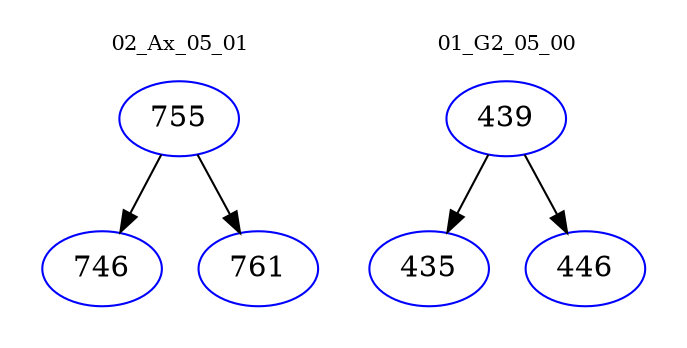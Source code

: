 digraph{
subgraph cluster_0 {
color = white
label = "02_Ax_05_01";
fontsize=10;
T0_755 [label="755", color="blue"]
T0_755 -> T0_746 [color="black"]
T0_746 [label="746", color="blue"]
T0_755 -> T0_761 [color="black"]
T0_761 [label="761", color="blue"]
}
subgraph cluster_1 {
color = white
label = "01_G2_05_00";
fontsize=10;
T1_439 [label="439", color="blue"]
T1_439 -> T1_435 [color="black"]
T1_435 [label="435", color="blue"]
T1_439 -> T1_446 [color="black"]
T1_446 [label="446", color="blue"]
}
}
